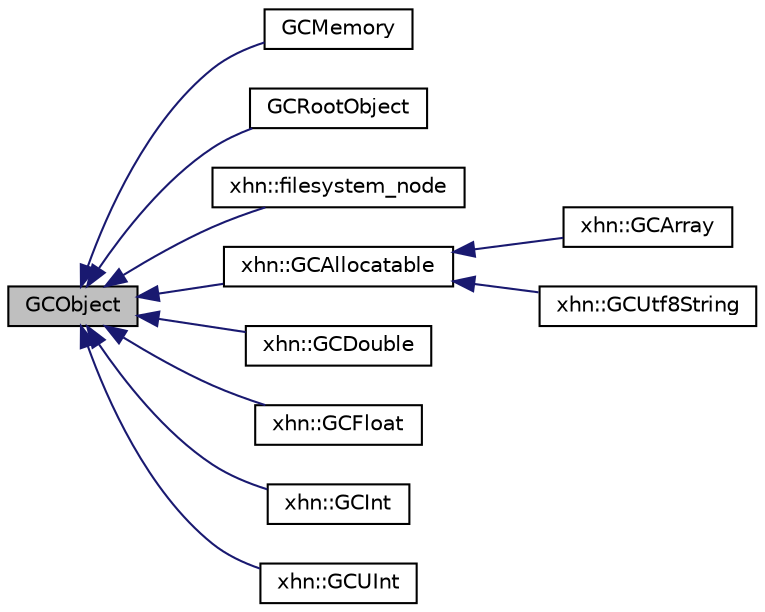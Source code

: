 digraph "GCObject"
{
  edge [fontname="Helvetica",fontsize="10",labelfontname="Helvetica",labelfontsize="10"];
  node [fontname="Helvetica",fontsize="10",shape=record];
  rankdir="LR";
  Node1 [label="GCObject",height=0.2,width=0.4,color="black", fillcolor="grey75", style="filled", fontcolor="black"];
  Node1 -> Node2 [dir="back",color="midnightblue",fontsize="10",style="solid",fontname="Helvetica"];
  Node2 [label="GCMemory",height=0.2,width=0.4,color="black", fillcolor="white", style="filled",URL="$class_g_c_memory.html"];
  Node1 -> Node3 [dir="back",color="midnightblue",fontsize="10",style="solid",fontname="Helvetica"];
  Node3 [label="GCRootObject",height=0.2,width=0.4,color="black", fillcolor="white", style="filled",URL="$class_g_c_root_object.html"];
  Node1 -> Node4 [dir="back",color="midnightblue",fontsize="10",style="solid",fontname="Helvetica"];
  Node4 [label="xhn::filesystem_node",height=0.2,width=0.4,color="black", fillcolor="white", style="filled",URL="$classxhn_1_1filesystem__node.html"];
  Node1 -> Node5 [dir="back",color="midnightblue",fontsize="10",style="solid",fontname="Helvetica"];
  Node5 [label="xhn::GCAllocatable",height=0.2,width=0.4,color="black", fillcolor="white", style="filled",URL="$classxhn_1_1_g_c_allocatable.html"];
  Node5 -> Node6 [dir="back",color="midnightblue",fontsize="10",style="solid",fontname="Helvetica"];
  Node6 [label="xhn::GCArray",height=0.2,width=0.4,color="black", fillcolor="white", style="filled",URL="$classxhn_1_1_g_c_array.html"];
  Node5 -> Node7 [dir="back",color="midnightblue",fontsize="10",style="solid",fontname="Helvetica"];
  Node7 [label="xhn::GCUtf8String",height=0.2,width=0.4,color="black", fillcolor="white", style="filled",URL="$classxhn_1_1_g_c_utf8_string.html"];
  Node1 -> Node8 [dir="back",color="midnightblue",fontsize="10",style="solid",fontname="Helvetica"];
  Node8 [label="xhn::GCDouble",height=0.2,width=0.4,color="black", fillcolor="white", style="filled",URL="$classxhn_1_1_g_c_double.html"];
  Node1 -> Node9 [dir="back",color="midnightblue",fontsize="10",style="solid",fontname="Helvetica"];
  Node9 [label="xhn::GCFloat",height=0.2,width=0.4,color="black", fillcolor="white", style="filled",URL="$classxhn_1_1_g_c_float.html"];
  Node1 -> Node10 [dir="back",color="midnightblue",fontsize="10",style="solid",fontname="Helvetica"];
  Node10 [label="xhn::GCInt",height=0.2,width=0.4,color="black", fillcolor="white", style="filled",URL="$classxhn_1_1_g_c_int.html"];
  Node1 -> Node11 [dir="back",color="midnightblue",fontsize="10",style="solid",fontname="Helvetica"];
  Node11 [label="xhn::GCUInt",height=0.2,width=0.4,color="black", fillcolor="white", style="filled",URL="$classxhn_1_1_g_c_u_int.html"];
}
